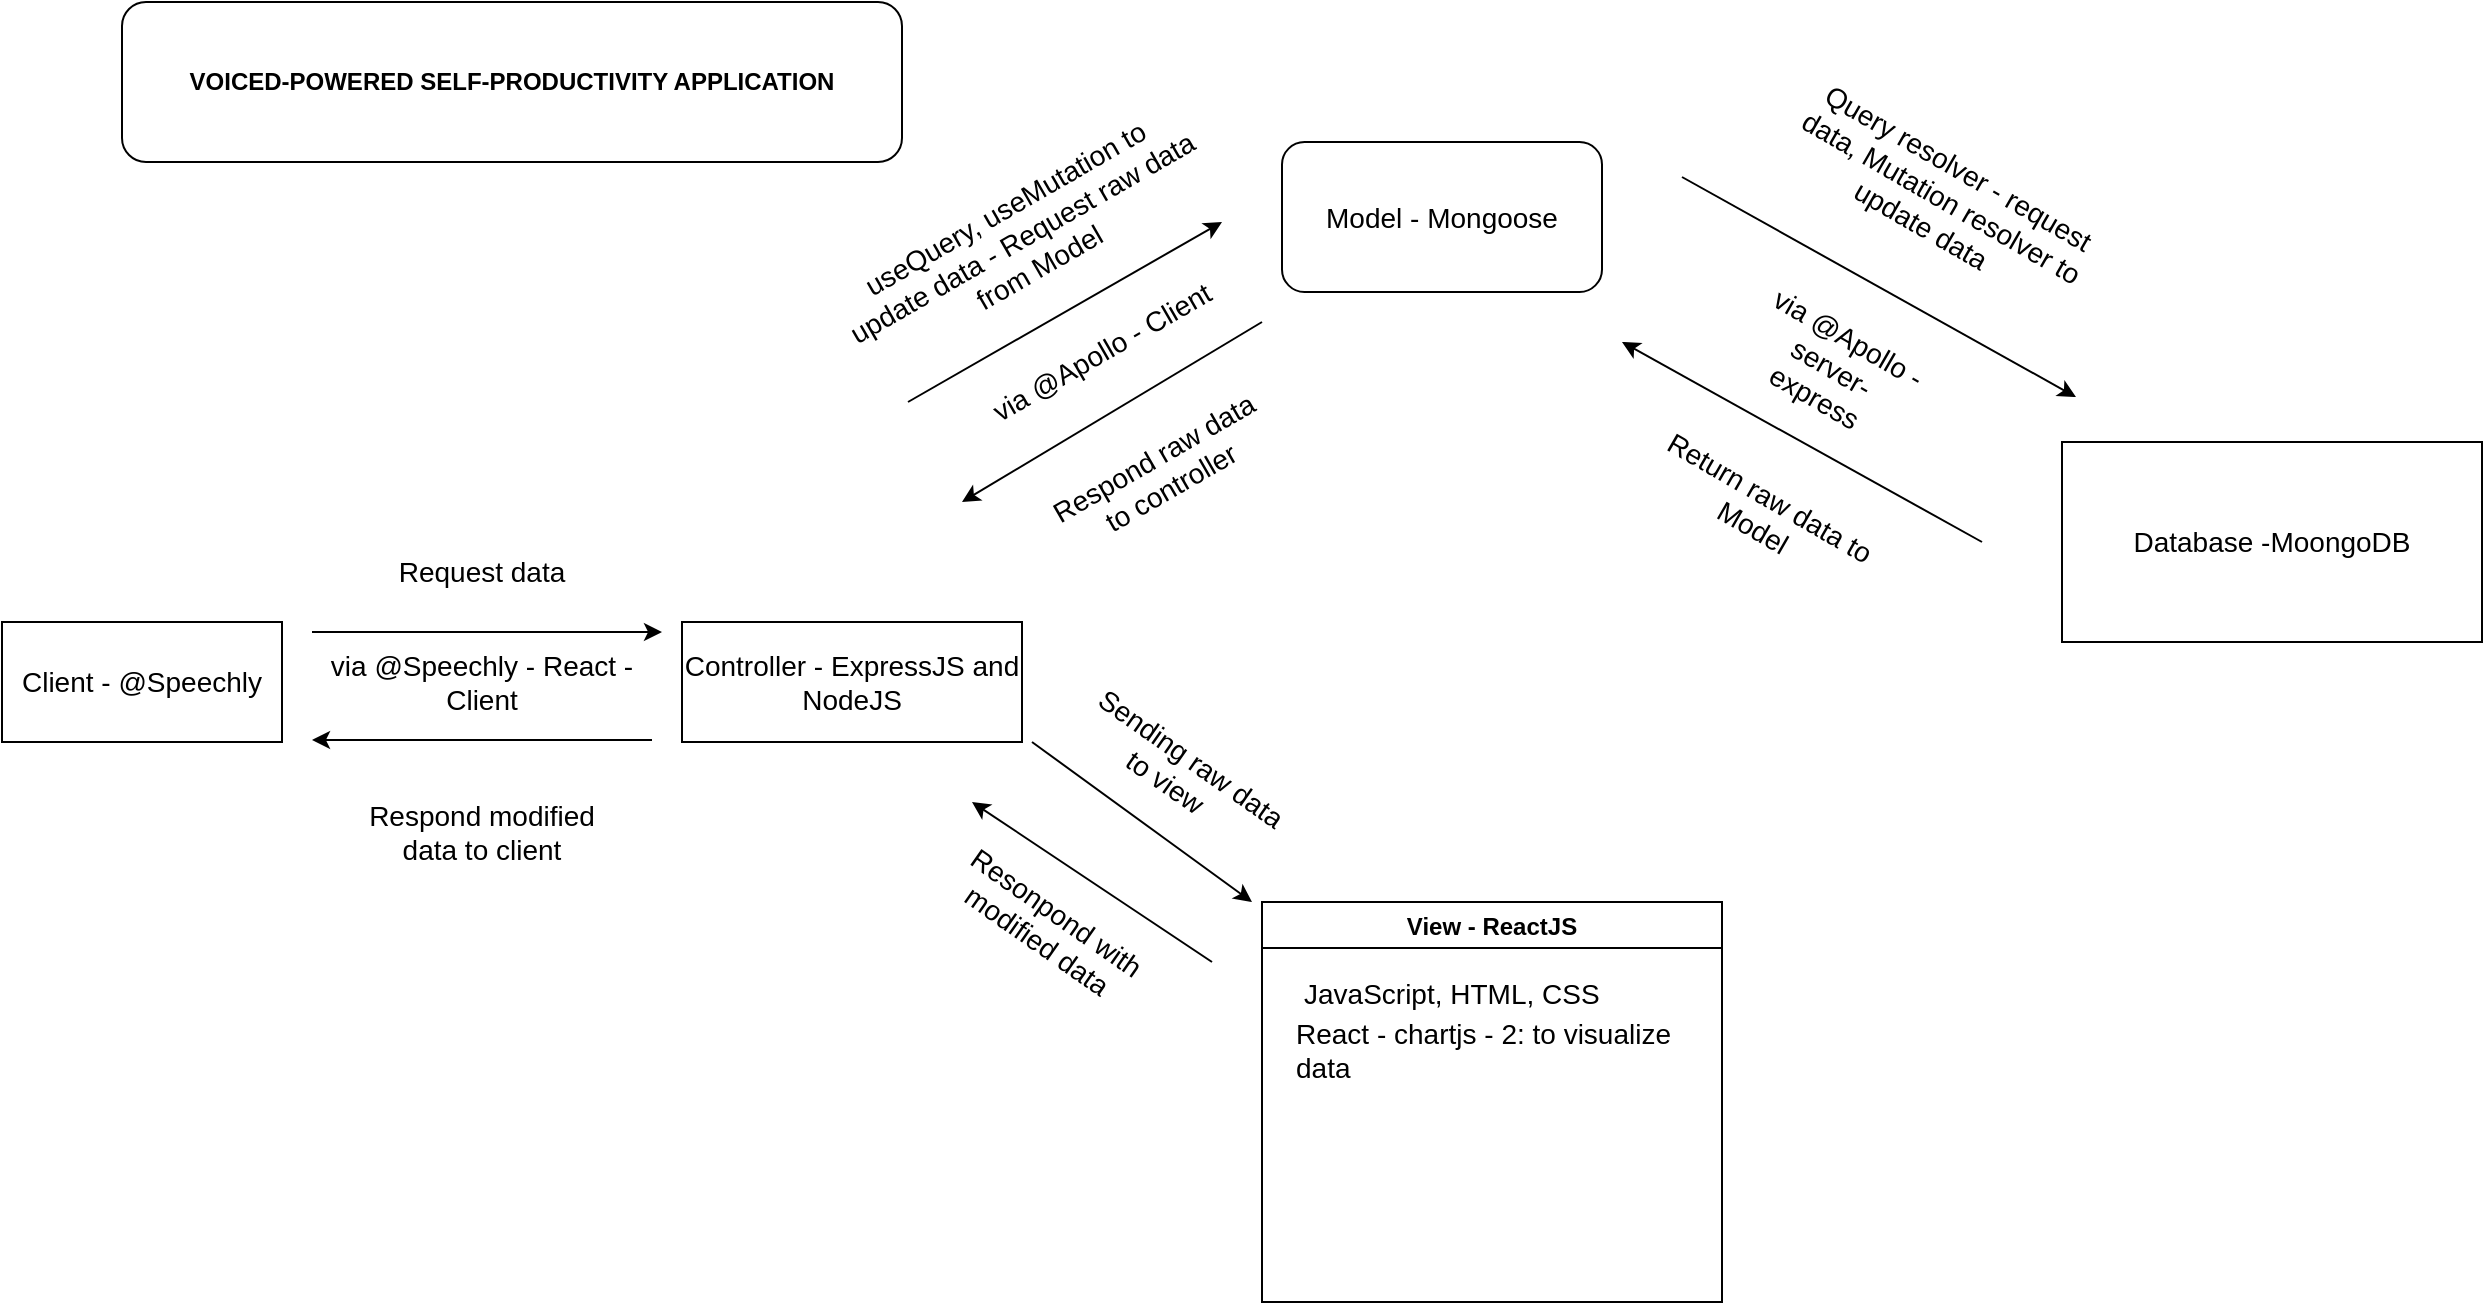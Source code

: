<mxfile version="15.5.8" type="github">
  <diagram id="mBfj8Z1WwXOkY7Xo1tF7" name="Page-1">
    <mxGraphModel dx="2062" dy="1154" grid="1" gridSize="10" guides="1" tooltips="1" connect="1" arrows="1" fold="1" page="1" pageScale="1" pageWidth="850" pageHeight="1100" math="0" shadow="0">
      <root>
        <mxCell id="0" />
        <mxCell id="1" parent="0" />
        <mxCell id="fSmmvaD_VFtoIKGgGKEK-15" value="View - ReactJS" style="swimlane;align=center;startSize=23;" parent="1" vertex="1">
          <mxGeometry x="630" y="500" width="230" height="200" as="geometry" />
        </mxCell>
        <mxCell id="fSmmvaD_VFtoIKGgGKEK-16" value="JavaScript, HTML, CSS" style="text;strokeColor=none;fillColor=none;align=left;verticalAlign=middle;spacingLeft=4;spacingRight=4;overflow=hidden;points=[[0,0.5],[1,0.5]];portConstraint=eastwest;rotatable=0;fontSize=14;" parent="fSmmvaD_VFtoIKGgGKEK-15" vertex="1">
          <mxGeometry x="15" y="30" width="170" height="30" as="geometry" />
        </mxCell>
        <mxCell id="1hfYZ1iNuW0zuiRspNUj-5" value="React - chartjs - 2: to visualize data" style="text;html=1;strokeColor=none;fillColor=none;align=left;verticalAlign=middle;whiteSpace=wrap;rounded=0;fontSize=14;" parent="fSmmvaD_VFtoIKGgGKEK-15" vertex="1">
          <mxGeometry x="15" y="60" width="200" height="28.17" as="geometry" />
        </mxCell>
        <mxCell id="fSmmvaD_VFtoIKGgGKEK-34" value="&lt;font style=&quot;font-size: 14px&quot;&gt;Request data&lt;/font&gt;" style="text;html=1;strokeColor=none;fillColor=none;align=center;verticalAlign=middle;whiteSpace=wrap;rounded=0;" parent="1" vertex="1">
          <mxGeometry x="190" y="320" width="100" height="30" as="geometry" />
        </mxCell>
        <mxCell id="fSmmvaD_VFtoIKGgGKEK-35" value="&lt;font style=&quot;font-size: 14px&quot;&gt;Respond modified data to client&lt;/font&gt;" style="text;html=1;strokeColor=none;fillColor=none;align=center;verticalAlign=middle;whiteSpace=wrap;rounded=0;" parent="1" vertex="1">
          <mxGeometry x="180" y="450" width="120" height="30" as="geometry" />
        </mxCell>
        <mxCell id="fSmmvaD_VFtoIKGgGKEK-40" value="&lt;font style=&quot;font-size: 14px&quot;&gt;useQuery, useMutation to update data - Request raw data from Model&lt;/font&gt;" style="text;html=1;strokeColor=none;fillColor=none;align=center;verticalAlign=middle;whiteSpace=wrap;rounded=0;rotation=-30;" parent="1" vertex="1">
          <mxGeometry x="410" y="152.5" width="200" height="30" as="geometry" />
        </mxCell>
        <mxCell id="fSmmvaD_VFtoIKGgGKEK-41" value="&lt;font style=&quot;font-size: 14px&quot;&gt;Respond raw data to controller&lt;/font&gt;" style="text;html=1;strokeColor=none;fillColor=none;align=center;verticalAlign=middle;whiteSpace=wrap;rounded=0;rotation=-30;" parent="1" vertex="1">
          <mxGeometry x="520" y="270" width="120" height="30" as="geometry" />
        </mxCell>
        <mxCell id="fSmmvaD_VFtoIKGgGKEK-53" value="&lt;font style=&quot;font-size: 14px&quot;&gt;Sending raw data to view&amp;nbsp;&amp;nbsp;&lt;/font&gt;" style="text;html=1;strokeColor=none;fillColor=none;align=center;verticalAlign=middle;whiteSpace=wrap;rounded=0;rotation=35;" parent="1" vertex="1">
          <mxGeometry x="530" y="420" width="120" height="30" as="geometry" />
        </mxCell>
        <mxCell id="fSmmvaD_VFtoIKGgGKEK-54" value="&lt;font style=&quot;font-size: 14px&quot;&gt;Resonpond with modified data&lt;/font&gt;" style="text;html=1;strokeColor=none;fillColor=none;align=center;verticalAlign=middle;whiteSpace=wrap;rounded=0;rotation=35;" parent="1" vertex="1">
          <mxGeometry x="450" y="490" width="145" height="44.63" as="geometry" />
        </mxCell>
        <mxCell id="fSmmvaD_VFtoIKGgGKEK-56" value="&lt;span style=&quot;font-size: 14px&quot;&gt;Query resolver - request data, Mutation resolver to update data&amp;nbsp;&lt;/span&gt;" style="text;html=1;strokeColor=none;fillColor=none;align=center;verticalAlign=middle;whiteSpace=wrap;rounded=0;rotation=30;" parent="1" vertex="1">
          <mxGeometry x="880" y="112.5" width="180" height="70" as="geometry" />
        </mxCell>
        <mxCell id="fSmmvaD_VFtoIKGgGKEK-60" value="&lt;span style=&quot;font-size: 14px&quot;&gt;Return raw data to Model&lt;/span&gt;" style="text;html=1;strokeColor=none;fillColor=none;align=center;verticalAlign=middle;whiteSpace=wrap;rounded=0;rotation=30;" parent="1" vertex="1">
          <mxGeometry x="820" y="290" width="120" height="30" as="geometry" />
        </mxCell>
        <mxCell id="fSmmvaD_VFtoIKGgGKEK-64" value="&lt;b&gt;VOICED-POWERED SELF-PRODUCTIVITY APPLICATION&lt;br&gt;&lt;/b&gt;" style="rounded=1;whiteSpace=wrap;html=1;" parent="1" vertex="1">
          <mxGeometry x="60" y="50" width="390" height="80" as="geometry" />
        </mxCell>
        <mxCell id="1hfYZ1iNuW0zuiRspNUj-1" value="&lt;font style=&quot;font-size: 14px&quot;&gt;via @Apollo - server- express&lt;/font&gt;" style="text;html=1;strokeColor=none;fillColor=none;align=center;verticalAlign=middle;whiteSpace=wrap;rounded=0;rotation=30;" parent="1" vertex="1">
          <mxGeometry x="870" y="210" width="90" height="45" as="geometry" />
        </mxCell>
        <mxCell id="1hfYZ1iNuW0zuiRspNUj-2" value="Database -MoongoDB" style="rounded=0;whiteSpace=wrap;html=1;fontSize=14;" parent="1" vertex="1">
          <mxGeometry x="1030" y="270" width="210" height="100" as="geometry" />
        </mxCell>
        <mxCell id="1hfYZ1iNuW0zuiRspNUj-3" value="Model - Mongoose" style="rounded=1;whiteSpace=wrap;html=1;fontSize=14;" parent="1" vertex="1">
          <mxGeometry x="640" y="120" width="160" height="75" as="geometry" />
        </mxCell>
        <mxCell id="1hfYZ1iNuW0zuiRspNUj-4" value="Controller - ExpressJS and NodeJS" style="rounded=0;whiteSpace=wrap;html=1;fontSize=14;" parent="1" vertex="1">
          <mxGeometry x="340" y="360" width="170" height="60" as="geometry" />
        </mxCell>
        <mxCell id="1hfYZ1iNuW0zuiRspNUj-7" value="via @Speechly - React - Client" style="text;html=1;strokeColor=none;fillColor=none;align=center;verticalAlign=middle;whiteSpace=wrap;rounded=0;fontSize=14;" parent="1" vertex="1">
          <mxGeometry x="155" y="375" width="170" height="30" as="geometry" />
        </mxCell>
        <mxCell id="1hfYZ1iNuW0zuiRspNUj-8" value="via @Apollo - Client" style="text;html=1;strokeColor=none;fillColor=none;align=center;verticalAlign=middle;whiteSpace=wrap;rounded=0;fontSize=14;rotation=-30;" parent="1" vertex="1">
          <mxGeometry x="480" y="210" width="140" height="30" as="geometry" />
        </mxCell>
        <mxCell id="1hfYZ1iNuW0zuiRspNUj-9" value="" style="endArrow=classic;html=1;rounded=0;fontSize=14;" parent="1" edge="1">
          <mxGeometry width="50" height="50" relative="1" as="geometry">
            <mxPoint x="155" y="365" as="sourcePoint" />
            <mxPoint x="330" y="365" as="targetPoint" />
          </mxGeometry>
        </mxCell>
        <mxCell id="1hfYZ1iNuW0zuiRspNUj-10" value="Client - @Speechly" style="rounded=0;whiteSpace=wrap;html=1;fontSize=14;align=center;" parent="1" vertex="1">
          <mxGeometry y="360" width="140" height="60" as="geometry" />
        </mxCell>
        <mxCell id="TKUSJeFmJsmfuXG0rJJP-1" value="" style="endArrow=classic;html=1;rounded=0;fontSize=14;" edge="1" parent="1">
          <mxGeometry width="50" height="50" relative="1" as="geometry">
            <mxPoint x="325" y="419" as="sourcePoint" />
            <mxPoint x="155" y="419" as="targetPoint" />
          </mxGeometry>
        </mxCell>
        <mxCell id="TKUSJeFmJsmfuXG0rJJP-2" value="" style="endArrow=classic;html=1;rounded=0;fontSize=14;" edge="1" parent="1">
          <mxGeometry width="50" height="50" relative="1" as="geometry">
            <mxPoint x="515" y="420" as="sourcePoint" />
            <mxPoint x="625" y="500" as="targetPoint" />
          </mxGeometry>
        </mxCell>
        <mxCell id="TKUSJeFmJsmfuXG0rJJP-4" value="" style="endArrow=classic;html=1;rounded=0;fontSize=14;" edge="1" parent="1">
          <mxGeometry width="50" height="50" relative="1" as="geometry">
            <mxPoint x="605" y="530" as="sourcePoint" />
            <mxPoint x="485" y="450" as="targetPoint" />
          </mxGeometry>
        </mxCell>
        <mxCell id="TKUSJeFmJsmfuXG0rJJP-5" value="" style="endArrow=classic;html=1;rounded=0;fontSize=14;" edge="1" parent="1">
          <mxGeometry width="50" height="50" relative="1" as="geometry">
            <mxPoint x="453" y="250" as="sourcePoint" />
            <mxPoint x="610" y="160" as="targetPoint" />
          </mxGeometry>
        </mxCell>
        <mxCell id="TKUSJeFmJsmfuXG0rJJP-6" value="" style="endArrow=classic;html=1;rounded=0;fontSize=14;" edge="1" parent="1">
          <mxGeometry width="50" height="50" relative="1" as="geometry">
            <mxPoint x="630" y="210" as="sourcePoint" />
            <mxPoint x="480" y="300" as="targetPoint" />
          </mxGeometry>
        </mxCell>
        <mxCell id="TKUSJeFmJsmfuXG0rJJP-7" value="" style="endArrow=classic;html=1;rounded=0;fontSize=14;" edge="1" parent="1">
          <mxGeometry width="50" height="50" relative="1" as="geometry">
            <mxPoint x="840" y="137.5" as="sourcePoint" />
            <mxPoint x="1037" y="247.5" as="targetPoint" />
          </mxGeometry>
        </mxCell>
        <mxCell id="TKUSJeFmJsmfuXG0rJJP-8" value="" style="endArrow=classic;html=1;rounded=0;fontSize=14;" edge="1" parent="1">
          <mxGeometry width="50" height="50" relative="1" as="geometry">
            <mxPoint x="990" y="320" as="sourcePoint" />
            <mxPoint x="810" y="220" as="targetPoint" />
          </mxGeometry>
        </mxCell>
      </root>
    </mxGraphModel>
  </diagram>
</mxfile>
